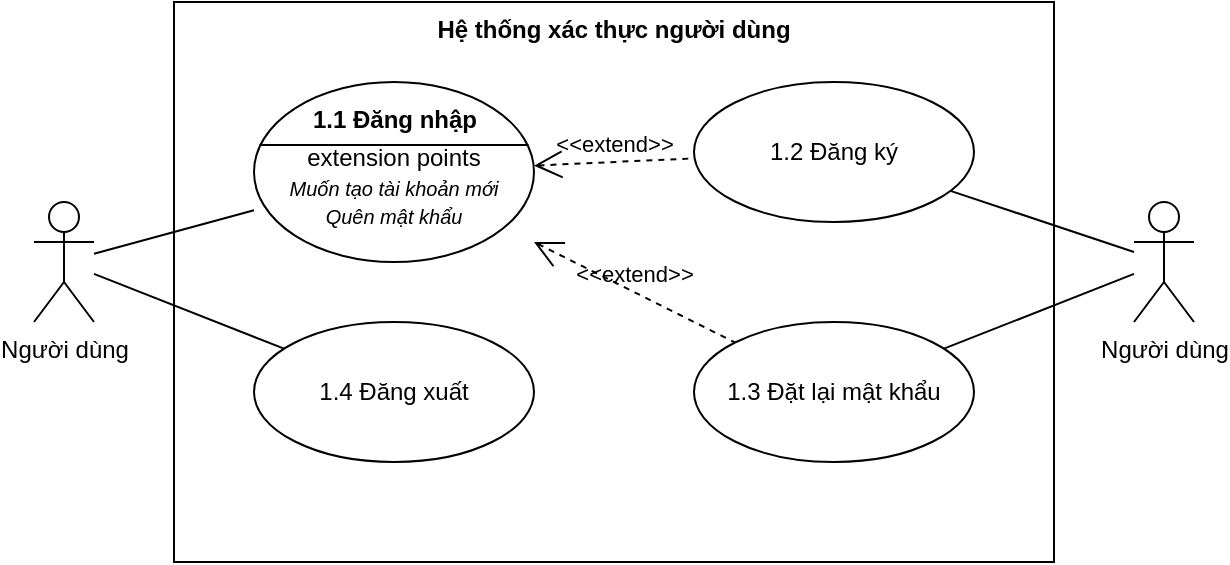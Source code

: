 <mxfile version="28.2.4">
  <diagram name="Trang-1" id="BzPv-Vr4TObcP-jDGtCD">
    <mxGraphModel dx="670" dy="398" grid="1" gridSize="10" guides="1" tooltips="1" connect="1" arrows="1" fold="1" page="1" pageScale="1" pageWidth="827" pageHeight="1169" math="0" shadow="0">
      <root>
        <mxCell id="0" />
        <mxCell id="1" parent="0" />
        <mxCell id="MkqTi5Zi5nPM5DOO7IHD-1" value="Người dùng" style="shape=umlActor;verticalLabelPosition=bottom;verticalAlign=top;html=1;outlineConnect=0;" vertex="1" parent="1">
          <mxGeometry x="130" y="180" width="30" height="60" as="geometry" />
        </mxCell>
        <mxCell id="MkqTi5Zi5nPM5DOO7IHD-2" value="Hệ thống xác thực người dùng" style="shape=rect;html=1;verticalAlign=top;fontStyle=1;whiteSpace=wrap;align=center;" vertex="1" parent="1">
          <mxGeometry x="200" y="80" width="440" height="280" as="geometry" />
        </mxCell>
        <mxCell id="MkqTi5Zi5nPM5DOO7IHD-3" value="&lt;br&gt;extension points&lt;br&gt;&lt;i&gt;&lt;font style=&quot;font-size: 10px;&quot;&gt;Muốn tạo tài khoản mới&lt;/font&gt;&lt;/i&gt;&lt;div&gt;&lt;i&gt;&lt;font style=&quot;font-size: 10px;&quot;&gt;Quên mật khẩu&lt;/font&gt;&lt;/i&gt;&lt;/div&gt;" style="html=1;shape=mxgraph.sysml.useCaseExtPt;whiteSpace=wrap;align=center;" vertex="1" parent="1">
          <mxGeometry x="240" y="120" width="140" height="90" as="geometry" />
        </mxCell>
        <mxCell id="MkqTi5Zi5nPM5DOO7IHD-4" value="1.1 Đăng nhập" style="resizable=0;html=1;verticalAlign=middle;align=center;labelBackgroundColor=none;fontStyle=1;" connectable="0" vertex="1" parent="MkqTi5Zi5nPM5DOO7IHD-3">
          <mxGeometry x="70" y="19.125" as="geometry" />
        </mxCell>
        <mxCell id="MkqTi5Zi5nPM5DOO7IHD-5" value="1.2 Đăng ký" style="ellipse;whiteSpace=wrap;html=1;" vertex="1" parent="1">
          <mxGeometry x="460" y="120" width="140" height="70" as="geometry" />
        </mxCell>
        <mxCell id="MkqTi5Zi5nPM5DOO7IHD-6" value="1.3 Đặt lại mật khẩu" style="ellipse;whiteSpace=wrap;html=1;" vertex="1" parent="1">
          <mxGeometry x="460" y="240" width="140" height="70" as="geometry" />
        </mxCell>
        <mxCell id="MkqTi5Zi5nPM5DOO7IHD-7" value="1.4 Đăng xuất" style="ellipse;whiteSpace=wrap;html=1;" vertex="1" parent="1">
          <mxGeometry x="240" y="240" width="140" height="70" as="geometry" />
        </mxCell>
        <mxCell id="MkqTi5Zi5nPM5DOO7IHD-8" value="" style="edgeStyle=none;html=1;endArrow=none;verticalAlign=bottom;rounded=0;" edge="1" parent="1" source="MkqTi5Zi5nPM5DOO7IHD-1" target="MkqTi5Zi5nPM5DOO7IHD-3">
          <mxGeometry width="160" relative="1" as="geometry">
            <mxPoint x="270" y="210" as="sourcePoint" />
            <mxPoint x="430" y="210" as="targetPoint" />
          </mxGeometry>
        </mxCell>
        <mxCell id="MkqTi5Zi5nPM5DOO7IHD-9" value="" style="edgeStyle=none;html=1;endArrow=none;verticalAlign=bottom;rounded=0;" edge="1" parent="1" source="MkqTi5Zi5nPM5DOO7IHD-1" target="MkqTi5Zi5nPM5DOO7IHD-7">
          <mxGeometry width="160" relative="1" as="geometry">
            <mxPoint x="170" y="197" as="sourcePoint" />
            <mxPoint x="250" y="180" as="targetPoint" />
          </mxGeometry>
        </mxCell>
        <mxCell id="MkqTi5Zi5nPM5DOO7IHD-10" value="&amp;lt;&amp;lt;extend&amp;gt;&amp;gt;" style="edgeStyle=none;html=1;startArrow=open;endArrow=none;startSize=12;verticalAlign=bottom;dashed=1;labelBackgroundColor=none;rounded=0;" edge="1" parent="1" source="MkqTi5Zi5nPM5DOO7IHD-3" target="MkqTi5Zi5nPM5DOO7IHD-5">
          <mxGeometry width="160" relative="1" as="geometry">
            <mxPoint x="370" y="330" as="sourcePoint" />
            <mxPoint x="530" y="330" as="targetPoint" />
          </mxGeometry>
        </mxCell>
        <mxCell id="MkqTi5Zi5nPM5DOO7IHD-11" value="&amp;lt;&amp;lt;extend&amp;gt;&amp;gt;" style="edgeStyle=none;html=1;startArrow=open;endArrow=none;startSize=12;verticalAlign=bottom;dashed=1;labelBackgroundColor=none;rounded=0;" edge="1" parent="1" source="MkqTi5Zi5nPM5DOO7IHD-3" target="MkqTi5Zi5nPM5DOO7IHD-6">
          <mxGeometry width="160" relative="1" as="geometry">
            <mxPoint x="390" y="165" as="sourcePoint" />
            <mxPoint x="470" y="165" as="targetPoint" />
          </mxGeometry>
        </mxCell>
        <mxCell id="MkqTi5Zi5nPM5DOO7IHD-13" value="Người dùng" style="shape=umlActor;verticalLabelPosition=bottom;verticalAlign=top;html=1;outlineConnect=0;" vertex="1" parent="1">
          <mxGeometry x="680" y="180" width="30" height="60" as="geometry" />
        </mxCell>
        <mxCell id="MkqTi5Zi5nPM5DOO7IHD-14" value="" style="edgeStyle=none;html=1;endArrow=none;verticalAlign=bottom;rounded=0;" edge="1" parent="1" source="MkqTi5Zi5nPM5DOO7IHD-13" target="MkqTi5Zi5nPM5DOO7IHD-5">
          <mxGeometry width="160" relative="1" as="geometry">
            <mxPoint x="170" y="216" as="sourcePoint" />
            <mxPoint x="250" y="194" as="targetPoint" />
          </mxGeometry>
        </mxCell>
        <mxCell id="MkqTi5Zi5nPM5DOO7IHD-15" value="" style="edgeStyle=none;html=1;endArrow=none;verticalAlign=bottom;rounded=0;" edge="1" parent="1" source="MkqTi5Zi5nPM5DOO7IHD-13" target="MkqTi5Zi5nPM5DOO7IHD-6">
          <mxGeometry width="160" relative="1" as="geometry">
            <mxPoint x="690" y="215" as="sourcePoint" />
            <mxPoint x="598" y="184" as="targetPoint" />
          </mxGeometry>
        </mxCell>
      </root>
    </mxGraphModel>
  </diagram>
</mxfile>
